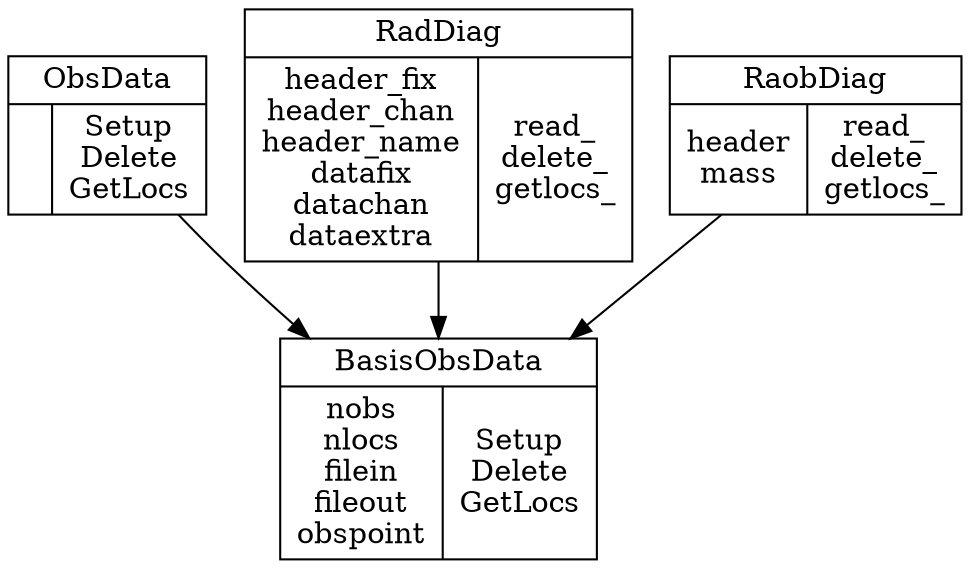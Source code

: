 digraph ufo_classes
  {
  c_basis [ shape=record, label="{ BasisObsData | { nobs\nnlocs\nfilein\nfileout\nobspoint | Setup\nDelete\nGetLocs } }" ];

  c_obs [ shape=record, label="{ ObsData | { | Setup\nDelete\nGetLocs } }" ];

  c_raddiag [ shape=record, label="{ RadDiag | { header_fix\nheader_chan\nheader_name\ndatafix\ndatachan\ndataextra | read_\ndelete_\ngetlocs_ } }" ];

  c_raobdiag [ shape=record, label="{ RaobDiag | { header\nmass | read_\ndelete_\ngetlocs_ } }" ];


  c_obs -> c_basis;
  c_raddiag -> c_basis;
  c_raobdiag -> c_basis;
  }
